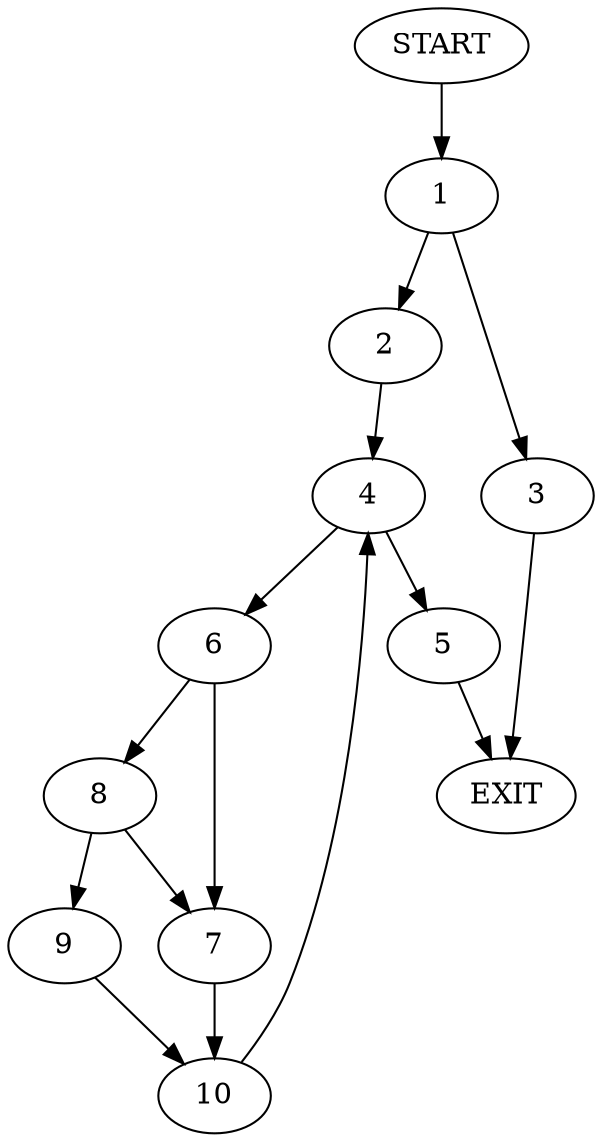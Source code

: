 digraph {
0 [label="START"]
11 [label="EXIT"]
0 -> 1
1 -> 2
1 -> 3
3 -> 11
2 -> 4
4 -> 5
4 -> 6
5 -> 11
6 -> 7
6 -> 8
8 -> 7
8 -> 9
7 -> 10
9 -> 10
10 -> 4
}
